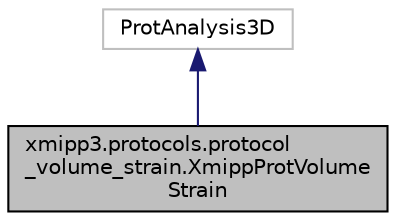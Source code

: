 digraph "xmipp3.protocols.protocol_volume_strain.XmippProtVolumeStrain"
{
  edge [fontname="Helvetica",fontsize="10",labelfontname="Helvetica",labelfontsize="10"];
  node [fontname="Helvetica",fontsize="10",shape=record];
  Node0 [label="xmipp3.protocols.protocol\l_volume_strain.XmippProtVolume\lStrain",height=0.2,width=0.4,color="black", fillcolor="grey75", style="filled", fontcolor="black"];
  Node1 -> Node0 [dir="back",color="midnightblue",fontsize="10",style="solid",fontname="Helvetica"];
  Node1 [label="ProtAnalysis3D",height=0.2,width=0.4,color="grey75", fillcolor="white", style="filled"];
}
